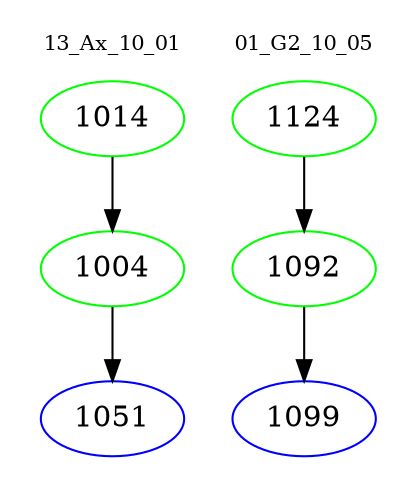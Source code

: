 digraph{
subgraph cluster_0 {
color = white
label = "13_Ax_10_01";
fontsize=10;
T0_1014 [label="1014", color="green"]
T0_1014 -> T0_1004 [color="black"]
T0_1004 [label="1004", color="green"]
T0_1004 -> T0_1051 [color="black"]
T0_1051 [label="1051", color="blue"]
}
subgraph cluster_1 {
color = white
label = "01_G2_10_05";
fontsize=10;
T1_1124 [label="1124", color="green"]
T1_1124 -> T1_1092 [color="black"]
T1_1092 [label="1092", color="green"]
T1_1092 -> T1_1099 [color="black"]
T1_1099 [label="1099", color="blue"]
}
}
